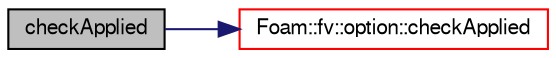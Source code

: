 digraph "checkApplied"
{
  bgcolor="transparent";
  edge [fontname="FreeSans",fontsize="10",labelfontname="FreeSans",labelfontsize="10"];
  node [fontname="FreeSans",fontsize="10",shape=record];
  rankdir="LR";
  Node1010 [label="checkApplied",height=0.2,width=0.4,color="black", fillcolor="grey75", style="filled", fontcolor="black"];
  Node1010 -> Node1011 [color="midnightblue",fontsize="10",style="solid",fontname="FreeSans"];
  Node1011 [label="Foam::fv::option::checkApplied",height=0.2,width=0.4,color="red",URL="$a23446.html#a5495c2a85277cf4290036c193fdb6d48",tooltip="Check that the source has been applied. "];
}

